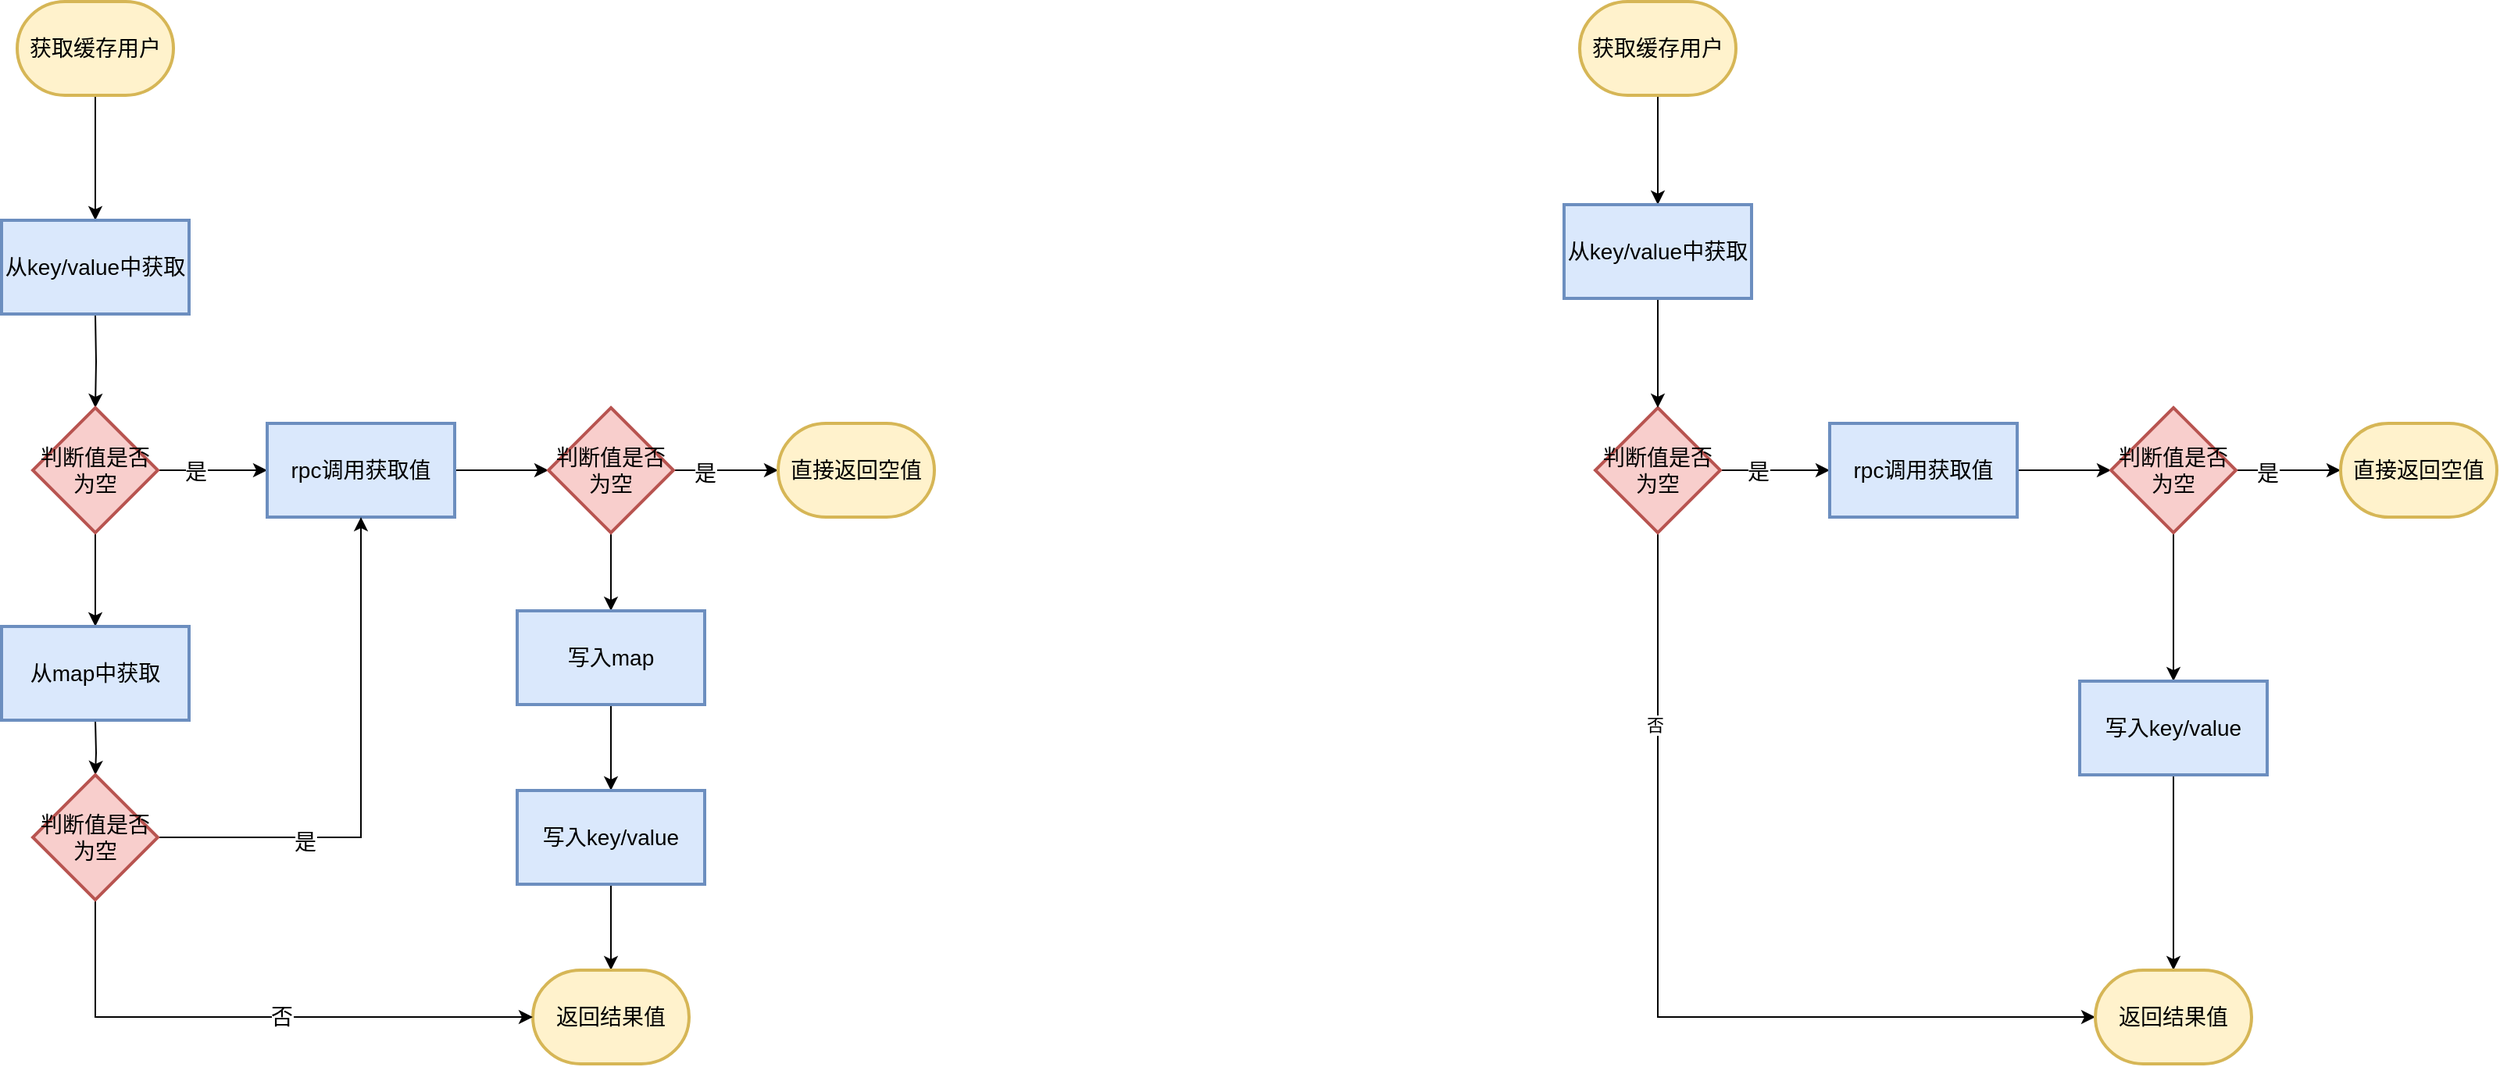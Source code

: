 <mxfile version="21.0.2" type="github" pages="2">
  <diagram id="kLts_IBcZ2HpCh8pD45_" name="第 1 页">
    <mxGraphModel dx="1242" dy="796" grid="1" gridSize="10" guides="1" tooltips="1" connect="1" arrows="1" fold="1" page="1" pageScale="1" pageWidth="827" pageHeight="1169" math="0" shadow="0">
      <root>
        <mxCell id="0" />
        <mxCell id="1" parent="0" />
        <mxCell id="J-Pv7_Vkf3YSL0h_WbMz-5" value="" style="edgeStyle=orthogonalEdgeStyle;rounded=0;orthogonalLoop=1;jettySize=auto;html=1;fontSize=14;" parent="1" source="J-Pv7_Vkf3YSL0h_WbMz-3" edge="1">
          <mxGeometry relative="1" as="geometry">
            <mxPoint x="390" y="220" as="targetPoint" />
          </mxGeometry>
        </mxCell>
        <mxCell id="J-Pv7_Vkf3YSL0h_WbMz-3" value="获取缓存用户" style="strokeWidth=2;html=1;shape=mxgraph.flowchart.terminator;whiteSpace=wrap;fontSize=14;fillColor=#fff2cc;strokeColor=#d6b656;" parent="1" vertex="1">
          <mxGeometry x="340" y="80" width="100" height="60" as="geometry" />
        </mxCell>
        <mxCell id="J-Pv7_Vkf3YSL0h_WbMz-10" style="edgeStyle=orthogonalEdgeStyle;rounded=0;orthogonalLoop=1;jettySize=auto;html=1;fontSize=14;" parent="1" target="J-Pv7_Vkf3YSL0h_WbMz-6" edge="1">
          <mxGeometry relative="1" as="geometry">
            <mxPoint x="390" y="280" as="sourcePoint" />
          </mxGeometry>
        </mxCell>
        <mxCell id="J-Pv7_Vkf3YSL0h_WbMz-8" value="" style="edgeStyle=orthogonalEdgeStyle;rounded=0;orthogonalLoop=1;jettySize=auto;html=1;fontSize=14;" parent="1" source="J-Pv7_Vkf3YSL0h_WbMz-6" target="J-Pv7_Vkf3YSL0h_WbMz-7" edge="1">
          <mxGeometry relative="1" as="geometry" />
        </mxCell>
        <mxCell id="J-Pv7_Vkf3YSL0h_WbMz-9" value="是" style="edgeLabel;html=1;align=center;verticalAlign=middle;resizable=0;points=[];fontSize=14;" parent="J-Pv7_Vkf3YSL0h_WbMz-8" vertex="1" connectable="0">
          <mxGeometry x="-0.333" relative="1" as="geometry">
            <mxPoint y="1" as="offset" />
          </mxGeometry>
        </mxCell>
        <mxCell id="J-Pv7_Vkf3YSL0h_WbMz-24" style="edgeStyle=orthogonalEdgeStyle;rounded=0;orthogonalLoop=1;jettySize=auto;html=1;entryX=0.5;entryY=0;entryDx=0;entryDy=0;fontSize=14;" parent="1" source="J-Pv7_Vkf3YSL0h_WbMz-6" edge="1">
          <mxGeometry relative="1" as="geometry">
            <mxPoint x="390" y="480" as="targetPoint" />
          </mxGeometry>
        </mxCell>
        <mxCell id="J-Pv7_Vkf3YSL0h_WbMz-6" value="判断值是否为空" style="rhombus;whiteSpace=wrap;html=1;strokeWidth=2;fontSize=14;fillColor=#f8cecc;strokeColor=#b85450;" parent="1" vertex="1">
          <mxGeometry x="350" y="340" width="80" height="80" as="geometry" />
        </mxCell>
        <mxCell id="J-Pv7_Vkf3YSL0h_WbMz-12" style="edgeStyle=orthogonalEdgeStyle;rounded=0;orthogonalLoop=1;jettySize=auto;html=1;entryX=0;entryY=0.5;entryDx=0;entryDy=0;fontSize=14;" parent="1" source="J-Pv7_Vkf3YSL0h_WbMz-7" target="J-Pv7_Vkf3YSL0h_WbMz-11" edge="1">
          <mxGeometry relative="1" as="geometry" />
        </mxCell>
        <mxCell id="J-Pv7_Vkf3YSL0h_WbMz-7" value="rpc调用获取值" style="whiteSpace=wrap;html=1;strokeWidth=2;fontSize=14;fillColor=#dae8fc;strokeColor=#6c8ebf;" parent="1" vertex="1">
          <mxGeometry x="500" y="350" width="120" height="60" as="geometry" />
        </mxCell>
        <mxCell id="J-Pv7_Vkf3YSL0h_WbMz-14" value="" style="edgeStyle=orthogonalEdgeStyle;rounded=0;orthogonalLoop=1;jettySize=auto;html=1;fontSize=14;" parent="1" source="J-Pv7_Vkf3YSL0h_WbMz-11" target="J-Pv7_Vkf3YSL0h_WbMz-16" edge="1">
          <mxGeometry relative="1" as="geometry">
            <mxPoint x="820" y="380" as="targetPoint" />
          </mxGeometry>
        </mxCell>
        <mxCell id="J-Pv7_Vkf3YSL0h_WbMz-15" value="是" style="edgeLabel;html=1;align=center;verticalAlign=middle;resizable=0;points=[];fontSize=14;" parent="J-Pv7_Vkf3YSL0h_WbMz-14" vertex="1" connectable="0">
          <mxGeometry x="-0.4" y="-1" relative="1" as="geometry">
            <mxPoint y="1" as="offset" />
          </mxGeometry>
        </mxCell>
        <mxCell id="J-Pv7_Vkf3YSL0h_WbMz-18" value="" style="edgeStyle=orthogonalEdgeStyle;rounded=0;orthogonalLoop=1;jettySize=auto;html=1;fontSize=14;" parent="1" source="J-Pv7_Vkf3YSL0h_WbMz-11" target="J-Pv7_Vkf3YSL0h_WbMz-17" edge="1">
          <mxGeometry relative="1" as="geometry" />
        </mxCell>
        <mxCell id="J-Pv7_Vkf3YSL0h_WbMz-11" value="判断值是否为空" style="rhombus;whiteSpace=wrap;html=1;strokeWidth=2;fontSize=14;fillColor=#f8cecc;strokeColor=#b85450;" parent="1" vertex="1">
          <mxGeometry x="680" y="340" width="80" height="80" as="geometry" />
        </mxCell>
        <mxCell id="J-Pv7_Vkf3YSL0h_WbMz-16" value="直接返回空值" style="strokeWidth=2;html=1;shape=mxgraph.flowchart.terminator;whiteSpace=wrap;fontSize=14;fillColor=#fff2cc;strokeColor=#d6b656;" parent="1" vertex="1">
          <mxGeometry x="827" y="350" width="100" height="60" as="geometry" />
        </mxCell>
        <mxCell id="J-Pv7_Vkf3YSL0h_WbMz-20" value="" style="edgeStyle=orthogonalEdgeStyle;rounded=0;orthogonalLoop=1;jettySize=auto;html=1;fontSize=14;" parent="1" source="J-Pv7_Vkf3YSL0h_WbMz-17" target="J-Pv7_Vkf3YSL0h_WbMz-19" edge="1">
          <mxGeometry relative="1" as="geometry" />
        </mxCell>
        <mxCell id="J-Pv7_Vkf3YSL0h_WbMz-17" value="写入map" style="whiteSpace=wrap;html=1;strokeWidth=2;fontSize=14;fillColor=#dae8fc;strokeColor=#6c8ebf;" parent="1" vertex="1">
          <mxGeometry x="660" y="470" width="120" height="60" as="geometry" />
        </mxCell>
        <mxCell id="J-Pv7_Vkf3YSL0h_WbMz-22" style="edgeStyle=orthogonalEdgeStyle;rounded=0;orthogonalLoop=1;jettySize=auto;html=1;fontSize=14;" parent="1" source="J-Pv7_Vkf3YSL0h_WbMz-19" target="J-Pv7_Vkf3YSL0h_WbMz-21" edge="1">
          <mxGeometry relative="1" as="geometry" />
        </mxCell>
        <mxCell id="J-Pv7_Vkf3YSL0h_WbMz-19" value="写入key/value" style="whiteSpace=wrap;html=1;strokeWidth=2;fontSize=14;fillColor=#dae8fc;strokeColor=#6c8ebf;" parent="1" vertex="1">
          <mxGeometry x="660" y="585" width="120" height="60" as="geometry" />
        </mxCell>
        <mxCell id="J-Pv7_Vkf3YSL0h_WbMz-21" value="返回结果值" style="strokeWidth=2;html=1;shape=mxgraph.flowchart.terminator;whiteSpace=wrap;fontSize=14;fillColor=#fff2cc;strokeColor=#d6b656;" parent="1" vertex="1">
          <mxGeometry x="670" y="700" width="100" height="60" as="geometry" />
        </mxCell>
        <mxCell id="J-Pv7_Vkf3YSL0h_WbMz-26" style="edgeStyle=orthogonalEdgeStyle;rounded=0;orthogonalLoop=1;jettySize=auto;html=1;fontSize=14;" parent="1" target="J-Pv7_Vkf3YSL0h_WbMz-25" edge="1">
          <mxGeometry relative="1" as="geometry">
            <mxPoint x="390" y="540" as="sourcePoint" />
          </mxGeometry>
        </mxCell>
        <mxCell id="J-Pv7_Vkf3YSL0h_WbMz-27" style="edgeStyle=orthogonalEdgeStyle;rounded=0;orthogonalLoop=1;jettySize=auto;html=1;fontSize=14;" parent="1" source="J-Pv7_Vkf3YSL0h_WbMz-25" target="J-Pv7_Vkf3YSL0h_WbMz-7" edge="1">
          <mxGeometry relative="1" as="geometry" />
        </mxCell>
        <mxCell id="J-Pv7_Vkf3YSL0h_WbMz-28" value="是" style="edgeLabel;html=1;align=center;verticalAlign=middle;resizable=0;points=[];fontSize=14;" parent="J-Pv7_Vkf3YSL0h_WbMz-27" vertex="1" connectable="0">
          <mxGeometry x="-0.439" y="-2" relative="1" as="geometry">
            <mxPoint y="1" as="offset" />
          </mxGeometry>
        </mxCell>
        <mxCell id="J-Pv7_Vkf3YSL0h_WbMz-29" style="edgeStyle=orthogonalEdgeStyle;rounded=0;orthogonalLoop=1;jettySize=auto;html=1;entryX=0;entryY=0.5;entryDx=0;entryDy=0;entryPerimeter=0;fontSize=14;" parent="1" source="J-Pv7_Vkf3YSL0h_WbMz-25" target="J-Pv7_Vkf3YSL0h_WbMz-21" edge="1">
          <mxGeometry relative="1" as="geometry">
            <Array as="points">
              <mxPoint x="390" y="730" />
            </Array>
          </mxGeometry>
        </mxCell>
        <mxCell id="J-Pv7_Vkf3YSL0h_WbMz-30" value="否" style="edgeLabel;html=1;align=center;verticalAlign=middle;resizable=0;points=[];fontSize=14;" parent="J-Pv7_Vkf3YSL0h_WbMz-29" vertex="1" connectable="0">
          <mxGeometry x="0.093" y="1" relative="1" as="geometry">
            <mxPoint y="1" as="offset" />
          </mxGeometry>
        </mxCell>
        <mxCell id="J-Pv7_Vkf3YSL0h_WbMz-25" value="判断值是否为空" style="rhombus;whiteSpace=wrap;html=1;strokeWidth=2;fontSize=14;fillColor=#f8cecc;strokeColor=#b85450;" parent="1" vertex="1">
          <mxGeometry x="350" y="575" width="80" height="80" as="geometry" />
        </mxCell>
        <mxCell id="9HgI6qFvoPJlHgenMAYy-30" style="edgeStyle=orthogonalEdgeStyle;rounded=0;orthogonalLoop=1;jettySize=auto;html=1;entryX=0.5;entryY=0;entryDx=0;entryDy=0;" parent="1" source="9HgI6qFvoPJlHgenMAYy-2" target="9HgI6qFvoPJlHgenMAYy-29" edge="1">
          <mxGeometry relative="1" as="geometry" />
        </mxCell>
        <mxCell id="9HgI6qFvoPJlHgenMAYy-2" value="获取缓存用户" style="strokeWidth=2;html=1;shape=mxgraph.flowchart.terminator;whiteSpace=wrap;fontSize=14;fillColor=#fff2cc;strokeColor=#d6b656;" parent="1" vertex="1">
          <mxGeometry x="1340" y="80" width="100" height="60" as="geometry" />
        </mxCell>
        <mxCell id="9HgI6qFvoPJlHgenMAYy-5" value="" style="edgeStyle=orthogonalEdgeStyle;rounded=0;orthogonalLoop=1;jettySize=auto;html=1;fontSize=14;" parent="1" source="9HgI6qFvoPJlHgenMAYy-8" target="9HgI6qFvoPJlHgenMAYy-10" edge="1">
          <mxGeometry relative="1" as="geometry" />
        </mxCell>
        <mxCell id="9HgI6qFvoPJlHgenMAYy-6" value="是" style="edgeLabel;html=1;align=center;verticalAlign=middle;resizable=0;points=[];fontSize=14;" parent="9HgI6qFvoPJlHgenMAYy-5" vertex="1" connectable="0">
          <mxGeometry x="-0.333" relative="1" as="geometry">
            <mxPoint y="1" as="offset" />
          </mxGeometry>
        </mxCell>
        <mxCell id="9HgI6qFvoPJlHgenMAYy-32" style="edgeStyle=orthogonalEdgeStyle;rounded=0;orthogonalLoop=1;jettySize=auto;html=1;entryX=0;entryY=0.5;entryDx=0;entryDy=0;entryPerimeter=0;" parent="1" source="9HgI6qFvoPJlHgenMAYy-8" target="9HgI6qFvoPJlHgenMAYy-20" edge="1">
          <mxGeometry relative="1" as="geometry">
            <Array as="points">
              <mxPoint x="1390" y="730" />
            </Array>
          </mxGeometry>
        </mxCell>
        <mxCell id="9HgI6qFvoPJlHgenMAYy-33" value="否" style="edgeLabel;html=1;align=center;verticalAlign=middle;resizable=0;points=[];" parent="9HgI6qFvoPJlHgenMAYy-32" vertex="1" connectable="0">
          <mxGeometry x="-0.583" y="-2" relative="1" as="geometry">
            <mxPoint as="offset" />
          </mxGeometry>
        </mxCell>
        <mxCell id="9HgI6qFvoPJlHgenMAYy-8" value="判断值是否为空" style="rhombus;whiteSpace=wrap;html=1;strokeWidth=2;fontSize=14;fillColor=#f8cecc;strokeColor=#b85450;" parent="1" vertex="1">
          <mxGeometry x="1350" y="340" width="80" height="80" as="geometry" />
        </mxCell>
        <mxCell id="9HgI6qFvoPJlHgenMAYy-9" style="edgeStyle=orthogonalEdgeStyle;rounded=0;orthogonalLoop=1;jettySize=auto;html=1;entryX=0;entryY=0.5;entryDx=0;entryDy=0;fontSize=14;" parent="1" source="9HgI6qFvoPJlHgenMAYy-10" target="9HgI6qFvoPJlHgenMAYy-14" edge="1">
          <mxGeometry relative="1" as="geometry" />
        </mxCell>
        <mxCell id="9HgI6qFvoPJlHgenMAYy-10" value="rpc调用获取值" style="whiteSpace=wrap;html=1;strokeWidth=2;fontSize=14;fillColor=#dae8fc;strokeColor=#6c8ebf;" parent="1" vertex="1">
          <mxGeometry x="1500" y="350" width="120" height="60" as="geometry" />
        </mxCell>
        <mxCell id="9HgI6qFvoPJlHgenMAYy-11" value="" style="edgeStyle=orthogonalEdgeStyle;rounded=0;orthogonalLoop=1;jettySize=auto;html=1;fontSize=14;" parent="1" source="9HgI6qFvoPJlHgenMAYy-14" target="9HgI6qFvoPJlHgenMAYy-15" edge="1">
          <mxGeometry relative="1" as="geometry">
            <mxPoint x="1820" y="380" as="targetPoint" />
          </mxGeometry>
        </mxCell>
        <mxCell id="9HgI6qFvoPJlHgenMAYy-12" value="是" style="edgeLabel;html=1;align=center;verticalAlign=middle;resizable=0;points=[];fontSize=14;" parent="9HgI6qFvoPJlHgenMAYy-11" vertex="1" connectable="0">
          <mxGeometry x="-0.4" y="-1" relative="1" as="geometry">
            <mxPoint y="1" as="offset" />
          </mxGeometry>
        </mxCell>
        <mxCell id="9HgI6qFvoPJlHgenMAYy-28" style="edgeStyle=orthogonalEdgeStyle;rounded=0;orthogonalLoop=1;jettySize=auto;html=1;" parent="1" source="9HgI6qFvoPJlHgenMAYy-14" target="9HgI6qFvoPJlHgenMAYy-19" edge="1">
          <mxGeometry relative="1" as="geometry" />
        </mxCell>
        <mxCell id="9HgI6qFvoPJlHgenMAYy-14" value="判断值是否为空" style="rhombus;whiteSpace=wrap;html=1;strokeWidth=2;fontSize=14;fillColor=#f8cecc;strokeColor=#b85450;" parent="1" vertex="1">
          <mxGeometry x="1680" y="340" width="80" height="80" as="geometry" />
        </mxCell>
        <mxCell id="9HgI6qFvoPJlHgenMAYy-15" value="直接返回空值" style="strokeWidth=2;html=1;shape=mxgraph.flowchart.terminator;whiteSpace=wrap;fontSize=14;fillColor=#fff2cc;strokeColor=#d6b656;" parent="1" vertex="1">
          <mxGeometry x="1827" y="350" width="100" height="60" as="geometry" />
        </mxCell>
        <mxCell id="9HgI6qFvoPJlHgenMAYy-18" style="edgeStyle=orthogonalEdgeStyle;rounded=0;orthogonalLoop=1;jettySize=auto;html=1;fontSize=14;" parent="1" source="9HgI6qFvoPJlHgenMAYy-19" target="9HgI6qFvoPJlHgenMAYy-20" edge="1">
          <mxGeometry relative="1" as="geometry" />
        </mxCell>
        <mxCell id="9HgI6qFvoPJlHgenMAYy-19" value="写入key/value" style="whiteSpace=wrap;html=1;strokeWidth=2;fontSize=14;fillColor=#dae8fc;strokeColor=#6c8ebf;" parent="1" vertex="1">
          <mxGeometry x="1660" y="515" width="120" height="60" as="geometry" />
        </mxCell>
        <mxCell id="9HgI6qFvoPJlHgenMAYy-20" value="返回结果值" style="strokeWidth=2;html=1;shape=mxgraph.flowchart.terminator;whiteSpace=wrap;fontSize=14;fillColor=#fff2cc;strokeColor=#d6b656;" parent="1" vertex="1">
          <mxGeometry x="1670" y="700" width="100" height="60" as="geometry" />
        </mxCell>
        <mxCell id="9HgI6qFvoPJlHgenMAYy-31" style="edgeStyle=orthogonalEdgeStyle;rounded=0;orthogonalLoop=1;jettySize=auto;html=1;entryX=0.5;entryY=0;entryDx=0;entryDy=0;" parent="1" source="9HgI6qFvoPJlHgenMAYy-29" target="9HgI6qFvoPJlHgenMAYy-8" edge="1">
          <mxGeometry relative="1" as="geometry" />
        </mxCell>
        <mxCell id="9HgI6qFvoPJlHgenMAYy-29" value="从key/value中获取" style="whiteSpace=wrap;html=1;fontSize=14;strokeWidth=2;fillColor=#dae8fc;strokeColor=#6c8ebf;" parent="1" vertex="1">
          <mxGeometry x="1330" y="210" width="120" height="60" as="geometry" />
        </mxCell>
        <mxCell id="ok6mtV5qD6ss34ugMDOo-1" value="从key/value中获取" style="whiteSpace=wrap;html=1;fontSize=14;strokeWidth=2;fillColor=#dae8fc;strokeColor=#6c8ebf;" vertex="1" parent="1">
          <mxGeometry x="330" y="220" width="120" height="60" as="geometry" />
        </mxCell>
        <mxCell id="ok6mtV5qD6ss34ugMDOo-2" value="从map中获取" style="whiteSpace=wrap;html=1;strokeWidth=2;fontSize=14;fillColor=#dae8fc;strokeColor=#6c8ebf;" vertex="1" parent="1">
          <mxGeometry x="330" y="480" width="120" height="60" as="geometry" />
        </mxCell>
      </root>
    </mxGraphModel>
  </diagram>
  <diagram id="W4eLDtdILoTf1dh7QU5O" name="第 2 页">
    <mxGraphModel dx="3311" dy="1592" grid="1" gridSize="10" guides="1" tooltips="1" connect="1" arrows="1" fold="1" page="1" pageScale="1" pageWidth="827" pageHeight="1169" math="0" shadow="0">
      <root>
        <mxCell id="0" />
        <mxCell id="1" parent="0" />
        <mxCell id="gjFY0sv2Xhiy_QmDAjjn-1" value="" style="edgeStyle=orthogonalEdgeStyle;rounded=0;orthogonalLoop=1;jettySize=auto;html=1;fontSize=14;" edge="1" parent="1" source="gjFY0sv2Xhiy_QmDAjjn-2">
          <mxGeometry relative="1" as="geometry">
            <mxPoint x="390" y="220" as="targetPoint" />
          </mxGeometry>
        </mxCell>
        <mxCell id="gjFY0sv2Xhiy_QmDAjjn-2" value="上线第一阶段" style="strokeWidth=2;html=1;shape=mxgraph.flowchart.terminator;whiteSpace=wrap;fontSize=14;fillColor=#fff2cc;strokeColor=#d6b656;" vertex="1" parent="1">
          <mxGeometry x="340" y="80" width="100" height="60" as="geometry" />
        </mxCell>
        <mxCell id="gjFY0sv2Xhiy_QmDAjjn-3" style="edgeStyle=orthogonalEdgeStyle;rounded=0;orthogonalLoop=1;jettySize=auto;html=1;fontSize=14;entryX=0.5;entryY=0;entryDx=0;entryDy=0;" edge="1" parent="1" target="gjFY0sv2Xhiy_QmDAjjn-43">
          <mxGeometry relative="1" as="geometry">
            <mxPoint x="390" y="280" as="sourcePoint" />
            <mxPoint x="390" y="340" as="targetPoint" />
          </mxGeometry>
        </mxCell>
        <mxCell id="gjFY0sv2Xhiy_QmDAjjn-29" value="" style="edgeStyle=orthogonalEdgeStyle;rounded=0;orthogonalLoop=1;jettySize=auto;html=1;" edge="1" parent="1" source="gjFY0sv2Xhiy_QmDAjjn-26" target="gjFY0sv2Xhiy_QmDAjjn-28">
          <mxGeometry relative="1" as="geometry" />
        </mxCell>
        <mxCell id="gjFY0sv2Xhiy_QmDAjjn-26" value="统一升级底层依赖包版本" style="whiteSpace=wrap;html=1;fontSize=14;strokeWidth=2;fillColor=#dae8fc;strokeColor=#6c8ebf;" vertex="1" parent="1">
          <mxGeometry x="330" y="220" width="120" height="60" as="geometry" />
        </mxCell>
        <mxCell id="gjFY0sv2Xhiy_QmDAjjn-39" style="edgeStyle=orthogonalEdgeStyle;rounded=0;orthogonalLoop=1;jettySize=auto;html=1;entryX=0;entryY=0.5;entryDx=0;entryDy=0;" edge="1" parent="1" source="gjFY0sv2Xhiy_QmDAjjn-28" target="gjFY0sv2Xhiy_QmDAjjn-34">
          <mxGeometry relative="1" as="geometry" />
        </mxCell>
        <mxCell id="gjFY0sv2Xhiy_QmDAjjn-40" style="edgeStyle=orthogonalEdgeStyle;rounded=0;orthogonalLoop=1;jettySize=auto;html=1;entryX=0;entryY=0.5;entryDx=0;entryDy=0;" edge="1" parent="1" source="gjFY0sv2Xhiy_QmDAjjn-28" target="gjFY0sv2Xhiy_QmDAjjn-36">
          <mxGeometry relative="1" as="geometry" />
        </mxCell>
        <mxCell id="gjFY0sv2Xhiy_QmDAjjn-41" style="edgeStyle=orthogonalEdgeStyle;rounded=0;orthogonalLoop=1;jettySize=auto;html=1;entryX=0;entryY=0.5;entryDx=0;entryDy=0;" edge="1" parent="1" source="gjFY0sv2Xhiy_QmDAjjn-28" target="gjFY0sv2Xhiy_QmDAjjn-37">
          <mxGeometry relative="1" as="geometry" />
        </mxCell>
        <mxCell id="gjFY0sv2Xhiy_QmDAjjn-42" style="edgeStyle=orthogonalEdgeStyle;rounded=0;orthogonalLoop=1;jettySize=auto;html=1;entryX=0;entryY=0.5;entryDx=0;entryDy=0;" edge="1" parent="1" source="gjFY0sv2Xhiy_QmDAjjn-28" target="gjFY0sv2Xhiy_QmDAjjn-38">
          <mxGeometry relative="1" as="geometry" />
        </mxCell>
        <mxCell id="gjFY0sv2Xhiy_QmDAjjn-28" value="leke-app-dependencies" style="whiteSpace=wrap;html=1;fontSize=14;fillColor=#dae8fc;strokeColor=#6c8ebf;strokeWidth=2;" vertex="1" parent="1">
          <mxGeometry x="530" y="220" width="120" height="60" as="geometry" />
        </mxCell>
        <mxCell id="gjFY0sv2Xhiy_QmDAjjn-34" value="leke-core-redis" style="whiteSpace=wrap;html=1;fontSize=14;fillColor=#dae8fc;strokeColor=#6c8ebf;strokeWidth=2;" vertex="1" parent="1">
          <mxGeometry x="730" y="70" width="120" height="60" as="geometry" />
        </mxCell>
        <mxCell id="gjFY0sv2Xhiy_QmDAjjn-36" value="leke-core" style="whiteSpace=wrap;html=1;fontSize=14;fillColor=#dae8fc;strokeColor=#6c8ebf;strokeWidth=2;" vertex="1" parent="1">
          <mxGeometry x="730" y="150" width="120" height="60" as="geometry" />
        </mxCell>
        <mxCell id="gjFY0sv2Xhiy_QmDAjjn-37" value="leke-context" style="whiteSpace=wrap;html=1;fontSize=14;fillColor=#dae8fc;strokeColor=#6c8ebf;strokeWidth=2;" vertex="1" parent="1">
          <mxGeometry x="730" y="240" width="120" height="60" as="geometry" />
        </mxCell>
        <mxCell id="gjFY0sv2Xhiy_QmDAjjn-38" value="leke-model" style="whiteSpace=wrap;html=1;fontSize=14;fillColor=#dae8fc;strokeColor=#6c8ebf;strokeWidth=2;" vertex="1" parent="1">
          <mxGeometry x="730" y="340" width="120" height="60" as="geometry" />
        </mxCell>
        <mxCell id="gjFY0sv2Xhiy_QmDAjjn-55" value="" style="edgeStyle=orthogonalEdgeStyle;rounded=0;orthogonalLoop=1;jettySize=auto;html=1;" edge="1" parent="1" source="gjFY0sv2Xhiy_QmDAjjn-43" target="gjFY0sv2Xhiy_QmDAjjn-54">
          <mxGeometry relative="1" as="geometry" />
        </mxCell>
        <mxCell id="gjFY0sv2Xhiy_QmDAjjn-57" style="edgeStyle=orthogonalEdgeStyle;rounded=0;orthogonalLoop=1;jettySize=auto;html=1;entryX=0.5;entryY=0;entryDx=0;entryDy=0;" edge="1" parent="1" source="gjFY0sv2Xhiy_QmDAjjn-43" target="gjFY0sv2Xhiy_QmDAjjn-56">
          <mxGeometry relative="1" as="geometry" />
        </mxCell>
        <mxCell id="gjFY0sv2Xhiy_QmDAjjn-43" value="项目发版（优先）" style="whiteSpace=wrap;html=1;fontSize=14;strokeWidth=2;fillColor=#dae8fc;strokeColor=#6c8ebf;" vertex="1" parent="1">
          <mxGeometry x="330" y="420" width="120" height="60" as="geometry" />
        </mxCell>
        <mxCell id="gjFY0sv2Xhiy_QmDAjjn-62" style="edgeStyle=orthogonalEdgeStyle;rounded=0;orthogonalLoop=1;jettySize=auto;html=1;entryX=1;entryY=0.5;entryDx=0;entryDy=0;" edge="1" parent="1" source="gjFY0sv2Xhiy_QmDAjjn-54" target="gjFY0sv2Xhiy_QmDAjjn-58">
          <mxGeometry relative="1" as="geometry" />
        </mxCell>
        <mxCell id="gjFY0sv2Xhiy_QmDAjjn-63" style="edgeStyle=orthogonalEdgeStyle;rounded=0;orthogonalLoop=1;jettySize=auto;html=1;" edge="1" parent="1" source="gjFY0sv2Xhiy_QmDAjjn-54" target="gjFY0sv2Xhiy_QmDAjjn-60">
          <mxGeometry relative="1" as="geometry" />
        </mxCell>
        <mxCell id="gjFY0sv2Xhiy_QmDAjjn-64" style="edgeStyle=orthogonalEdgeStyle;rounded=0;orthogonalLoop=1;jettySize=auto;html=1;entryX=1;entryY=0.5;entryDx=0;entryDy=0;" edge="1" parent="1" source="gjFY0sv2Xhiy_QmDAjjn-54" target="gjFY0sv2Xhiy_QmDAjjn-61">
          <mxGeometry relative="1" as="geometry" />
        </mxCell>
        <mxCell id="gjFY0sv2Xhiy_QmDAjjn-66" style="edgeStyle=orthogonalEdgeStyle;rounded=0;orthogonalLoop=1;jettySize=auto;html=1;entryX=1;entryY=0.5;entryDx=0;entryDy=0;" edge="1" parent="1" source="gjFY0sv2Xhiy_QmDAjjn-54" target="gjFY0sv2Xhiy_QmDAjjn-65">
          <mxGeometry relative="1" as="geometry" />
        </mxCell>
        <mxCell id="gjFY0sv2Xhiy_QmDAjjn-68" style="edgeStyle=orthogonalEdgeStyle;rounded=0;orthogonalLoop=1;jettySize=auto;html=1;entryX=1;entryY=0.5;entryDx=0;entryDy=0;" edge="1" parent="1" source="gjFY0sv2Xhiy_QmDAjjn-54" target="gjFY0sv2Xhiy_QmDAjjn-67">
          <mxGeometry relative="1" as="geometry" />
        </mxCell>
        <mxCell id="gjFY0sv2Xhiy_QmDAjjn-54" value="涉及到redis写入操作优先发版" style="whiteSpace=wrap;html=1;fontSize=14;fillColor=#dae8fc;strokeColor=#6c8ebf;strokeWidth=2;" vertex="1" parent="1">
          <mxGeometry x="110" y="420" width="120" height="60" as="geometry" />
        </mxCell>
        <mxCell id="gjFY0sv2Xhiy_QmDAjjn-76" style="edgeStyle=orthogonalEdgeStyle;rounded=0;orthogonalLoop=1;jettySize=auto;html=1;entryX=0;entryY=0.5;entryDx=0;entryDy=0;" edge="1" parent="1" source="gjFY0sv2Xhiy_QmDAjjn-56" target="gjFY0sv2Xhiy_QmDAjjn-69">
          <mxGeometry relative="1" as="geometry" />
        </mxCell>
        <mxCell id="gjFY0sv2Xhiy_QmDAjjn-77" style="edgeStyle=orthogonalEdgeStyle;rounded=0;orthogonalLoop=1;jettySize=auto;html=1;entryX=0;entryY=0.5;entryDx=0;entryDy=0;" edge="1" parent="1" source="gjFY0sv2Xhiy_QmDAjjn-56" target="gjFY0sv2Xhiy_QmDAjjn-71">
          <mxGeometry relative="1" as="geometry" />
        </mxCell>
        <mxCell id="gjFY0sv2Xhiy_QmDAjjn-78" style="edgeStyle=orthogonalEdgeStyle;rounded=0;orthogonalLoop=1;jettySize=auto;html=1;entryX=0;entryY=0.5;entryDx=0;entryDy=0;" edge="1" parent="1" source="gjFY0sv2Xhiy_QmDAjjn-56" target="gjFY0sv2Xhiy_QmDAjjn-72">
          <mxGeometry relative="1" as="geometry" />
        </mxCell>
        <mxCell id="gjFY0sv2Xhiy_QmDAjjn-79" style="edgeStyle=orthogonalEdgeStyle;rounded=0;orthogonalLoop=1;jettySize=auto;html=1;entryX=0;entryY=0.5;entryDx=0;entryDy=0;" edge="1" parent="1" source="gjFY0sv2Xhiy_QmDAjjn-56" target="gjFY0sv2Xhiy_QmDAjjn-74">
          <mxGeometry relative="1" as="geometry" />
        </mxCell>
        <mxCell id="gjFY0sv2Xhiy_QmDAjjn-80" style="edgeStyle=orthogonalEdgeStyle;rounded=0;orthogonalLoop=1;jettySize=auto;html=1;entryX=0;entryY=0.5;entryDx=0;entryDy=0;" edge="1" parent="1" source="gjFY0sv2Xhiy_QmDAjjn-56" target="gjFY0sv2Xhiy_QmDAjjn-75">
          <mxGeometry relative="1" as="geometry" />
        </mxCell>
        <mxCell id="gjFY0sv2Xhiy_QmDAjjn-82" style="edgeStyle=orthogonalEdgeStyle;rounded=0;orthogonalLoop=1;jettySize=auto;html=1;entryX=0.5;entryY=0;entryDx=0;entryDy=0;" edge="1" parent="1" source="gjFY0sv2Xhiy_QmDAjjn-56" target="gjFY0sv2Xhiy_QmDAjjn-81">
          <mxGeometry relative="1" as="geometry" />
        </mxCell>
        <mxCell id="gjFY0sv2Xhiy_QmDAjjn-56" value="其他项目可选择其他时间发版" style="whiteSpace=wrap;html=1;fontSize=14;strokeWidth=2;fillColor=#dae8fc;strokeColor=#6c8ebf;" vertex="1" parent="1">
          <mxGeometry x="330" y="610" width="120" height="60" as="geometry" />
        </mxCell>
        <mxCell id="gjFY0sv2Xhiy_QmDAjjn-58" value="leke-tutor" style="whiteSpace=wrap;html=1;fontSize=14;fillColor=#dae8fc;strokeColor=#6c8ebf;strokeWidth=2;" vertex="1" parent="1">
          <mxGeometry x="-90" y="310" width="120" height="60" as="geometry" />
        </mxCell>
        <mxCell id="gjFY0sv2Xhiy_QmDAjjn-60" value="leke-home" style="whiteSpace=wrap;html=1;fontSize=14;fillColor=#dae8fc;strokeColor=#6c8ebf;strokeWidth=2;" vertex="1" parent="1">
          <mxGeometry x="-90" y="420" width="120" height="60" as="geometry" />
        </mxCell>
        <mxCell id="gjFY0sv2Xhiy_QmDAjjn-61" value="leke-incentive" style="whiteSpace=wrap;html=1;fontSize=14;fillColor=#dae8fc;strokeColor=#6c8ebf;strokeWidth=2;" vertex="1" parent="1">
          <mxGeometry x="-90" y="525" width="120" height="60" as="geometry" />
        </mxCell>
        <mxCell id="gjFY0sv2Xhiy_QmDAjjn-65" value="leke-lesson" style="whiteSpace=wrap;html=1;fontSize=14;fillColor=#dae8fc;strokeColor=#6c8ebf;strokeWidth=2;" vertex="1" parent="1">
          <mxGeometry x="-90" y="640" width="120" height="60" as="geometry" />
        </mxCell>
        <mxCell id="gjFY0sv2Xhiy_QmDAjjn-67" value="leke-user" style="whiteSpace=wrap;html=1;fontSize=14;fillColor=#dae8fc;strokeColor=#6c8ebf;strokeWidth=2;" vertex="1" parent="1">
          <mxGeometry x="-90" y="750" width="120" height="60" as="geometry" />
        </mxCell>
        <mxCell id="gjFY0sv2Xhiy_QmDAjjn-69" value="leke-evaluation" style="whiteSpace=wrap;html=1;fontSize=14;fillColor=#dae8fc;strokeColor=#6c8ebf;strokeWidth=2;" vertex="1" parent="1">
          <mxGeometry x="540" y="450" width="120" height="60" as="geometry" />
        </mxCell>
        <mxCell id="gjFY0sv2Xhiy_QmDAjjn-71" value="leke-course" style="whiteSpace=wrap;html=1;fontSize=14;fillColor=#dae8fc;strokeColor=#6c8ebf;strokeWidth=2;" vertex="1" parent="1">
          <mxGeometry x="540" y="540" width="120" height="60" as="geometry" />
        </mxCell>
        <mxCell id="gjFY0sv2Xhiy_QmDAjjn-72" value="leke-resource" style="whiteSpace=wrap;html=1;fontSize=14;fillColor=#dae8fc;strokeColor=#6c8ebf;strokeWidth=2;" vertex="1" parent="1">
          <mxGeometry x="540" y="640" width="120" height="60" as="geometry" />
        </mxCell>
        <mxCell id="gjFY0sv2Xhiy_QmDAjjn-74" value="leke-notice" style="whiteSpace=wrap;html=1;fontSize=14;fillColor=#dae8fc;strokeColor=#6c8ebf;strokeWidth=2;" vertex="1" parent="1">
          <mxGeometry x="540" y="730" width="120" height="60" as="geometry" />
        </mxCell>
        <mxCell id="gjFY0sv2Xhiy_QmDAjjn-75" value="leke-resource" style="whiteSpace=wrap;html=1;fontSize=14;fillColor=#dae8fc;strokeColor=#6c8ebf;strokeWidth=2;" vertex="1" parent="1">
          <mxGeometry x="540" y="830" width="120" height="60" as="geometry" />
        </mxCell>
        <mxCell id="gjFY0sv2Xhiy_QmDAjjn-86" value="" style="edgeStyle=orthogonalEdgeStyle;rounded=0;orthogonalLoop=1;jettySize=auto;html=1;" edge="1" parent="1" source="gjFY0sv2Xhiy_QmDAjjn-81" target="gjFY0sv2Xhiy_QmDAjjn-85">
          <mxGeometry relative="1" as="geometry" />
        </mxCell>
        <mxCell id="gjFY0sv2Xhiy_QmDAjjn-88" style="edgeStyle=orthogonalEdgeStyle;rounded=0;orthogonalLoop=1;jettySize=auto;html=1;entryX=1;entryY=0.5;entryDx=0;entryDy=0;" edge="1" parent="1" source="gjFY0sv2Xhiy_QmDAjjn-81" target="gjFY0sv2Xhiy_QmDAjjn-83">
          <mxGeometry relative="1" as="geometry" />
        </mxCell>
        <mxCell id="gjFY0sv2Xhiy_QmDAjjn-89" style="edgeStyle=orthogonalEdgeStyle;rounded=0;orthogonalLoop=1;jettySize=auto;html=1;entryX=1;entryY=0.5;entryDx=0;entryDy=0;" edge="1" parent="1" source="gjFY0sv2Xhiy_QmDAjjn-81" target="gjFY0sv2Xhiy_QmDAjjn-87">
          <mxGeometry relative="1" as="geometry" />
        </mxCell>
        <mxCell id="gjFY0sv2Xhiy_QmDAjjn-91" style="edgeStyle=orthogonalEdgeStyle;rounded=0;orthogonalLoop=1;jettySize=auto;html=1;" edge="1" parent="1" source="gjFY0sv2Xhiy_QmDAjjn-81" target="gjFY0sv2Xhiy_QmDAjjn-90">
          <mxGeometry relative="1" as="geometry" />
        </mxCell>
        <mxCell id="gjFY0sv2Xhiy_QmDAjjn-81" value="map数据同步到string" style="whiteSpace=wrap;html=1;fontSize=14;strokeWidth=2;fillColor=#dae8fc;strokeColor=#6c8ebf;" vertex="1" parent="1">
          <mxGeometry x="330" y="970" width="120" height="60" as="geometry" />
        </mxCell>
        <mxCell id="gjFY0sv2Xhiy_QmDAjjn-83" value="同步userBase" style="whiteSpace=wrap;html=1;fontSize=14;fillColor=#dae8fc;strokeColor=#6c8ebf;strokeWidth=2;" vertex="1" parent="1">
          <mxGeometry x="120" y="880" width="120" height="60" as="geometry" />
        </mxCell>
        <mxCell id="gjFY0sv2Xhiy_QmDAjjn-85" value="同步userExtra" style="whiteSpace=wrap;html=1;fontSize=14;fillColor=#dae8fc;strokeColor=#6c8ebf;strokeWidth=2;" vertex="1" parent="1">
          <mxGeometry x="120" y="970" width="120" height="60" as="geometry" />
        </mxCell>
        <mxCell id="gjFY0sv2Xhiy_QmDAjjn-87" value="同步onlineUser" style="whiteSpace=wrap;html=1;fontSize=14;fillColor=#dae8fc;strokeColor=#6c8ebf;strokeWidth=2;" vertex="1" parent="1">
          <mxGeometry x="120" y="1070" width="120" height="60" as="geometry" />
        </mxCell>
        <mxCell id="gjFY0sv2Xhiy_QmDAjjn-93" value="" style="edgeStyle=orthogonalEdgeStyle;rounded=0;orthogonalLoop=1;jettySize=auto;html=1;" edge="1" parent="1" source="gjFY0sv2Xhiy_QmDAjjn-90" target="gjFY0sv2Xhiy_QmDAjjn-92">
          <mxGeometry relative="1" as="geometry" />
        </mxCell>
        <mxCell id="gjFY0sv2Xhiy_QmDAjjn-95" style="edgeStyle=orthogonalEdgeStyle;rounded=0;orthogonalLoop=1;jettySize=auto;html=1;" edge="1" parent="1" source="gjFY0sv2Xhiy_QmDAjjn-90" target="gjFY0sv2Xhiy_QmDAjjn-94">
          <mxGeometry relative="1" as="geometry" />
        </mxCell>
        <mxCell id="gjFY0sv2Xhiy_QmDAjjn-90" value="旧数据结构删除" style="whiteSpace=wrap;html=1;fontSize=14;strokeWidth=2;fillColor=#dae8fc;strokeColor=#6c8ebf;" vertex="1" parent="1">
          <mxGeometry x="330" y="1250" width="120" height="60" as="geometry" />
        </mxCell>
        <mxCell id="gjFY0sv2Xhiy_QmDAjjn-92" value="删除onlineUser" style="whiteSpace=wrap;html=1;fontSize=14;fillColor=#dae8fc;strokeColor=#6c8ebf;strokeWidth=2;" vertex="1" parent="1">
          <mxGeometry x="120" y="1250" width="120" height="60" as="geometry" />
        </mxCell>
        <mxCell id="gjFY0sv2Xhiy_QmDAjjn-94" value="发版完成" style="strokeWidth=2;html=1;shape=mxgraph.flowchart.terminator;whiteSpace=wrap;fontSize=14;fillColor=#fff2cc;strokeColor=#d6b656;" vertex="1" parent="1">
          <mxGeometry x="340" y="1380" width="100" height="60" as="geometry" />
        </mxCell>
        <mxCell id="gjFY0sv2Xhiy_QmDAjjn-98" value="" style="edgeStyle=orthogonalEdgeStyle;rounded=0;orthogonalLoop=1;jettySize=auto;html=1;entryX=0.5;entryY=0;entryDx=0;entryDy=0;" edge="1" parent="1" source="gjFY0sv2Xhiy_QmDAjjn-96" target="gjFY0sv2Xhiy_QmDAjjn-99">
          <mxGeometry relative="1" as="geometry">
            <mxPoint x="1310" y="220" as="targetPoint" />
          </mxGeometry>
        </mxCell>
        <mxCell id="gjFY0sv2Xhiy_QmDAjjn-96" value="上线第二阶段" style="strokeWidth=2;html=1;shape=mxgraph.flowchart.terminator;whiteSpace=wrap;fontSize=14;fillColor=#fff2cc;strokeColor=#d6b656;" vertex="1" parent="1">
          <mxGeometry x="1260" y="80" width="100" height="60" as="geometry" />
        </mxCell>
        <mxCell id="gjFY0sv2Xhiy_QmDAjjn-101" value="" style="edgeStyle=orthogonalEdgeStyle;rounded=0;orthogonalLoop=1;jettySize=auto;html=1;" edge="1" parent="1" source="gjFY0sv2Xhiy_QmDAjjn-99" target="gjFY0sv2Xhiy_QmDAjjn-100">
          <mxGeometry relative="1" as="geometry" />
        </mxCell>
        <mxCell id="gjFY0sv2Xhiy_QmDAjjn-99" value="所有项目发版完成后" style="whiteSpace=wrap;html=1;fontSize=14;fillColor=#dae8fc;strokeColor=#6c8ebf;strokeWidth=2;" vertex="1" parent="1">
          <mxGeometry x="1250" y="210" width="120" height="60" as="geometry" />
        </mxCell>
        <mxCell id="gjFY0sv2Xhiy_QmDAjjn-103" value="" style="edgeStyle=orthogonalEdgeStyle;rounded=0;orthogonalLoop=1;jettySize=auto;html=1;" edge="1" parent="1" source="gjFY0sv2Xhiy_QmDAjjn-100" target="gjFY0sv2Xhiy_QmDAjjn-102">
          <mxGeometry relative="1" as="geometry" />
        </mxCell>
        <mxCell id="gjFY0sv2Xhiy_QmDAjjn-100" value="底层jar包移除对旧map的操作" style="whiteSpace=wrap;html=1;fontSize=14;fillColor=#dae8fc;strokeColor=#6c8ebf;strokeWidth=2;" vertex="1" parent="1">
          <mxGeometry x="1250" y="350" width="120" height="60" as="geometry" />
        </mxCell>
        <mxCell id="gjFY0sv2Xhiy_QmDAjjn-109" style="edgeStyle=orthogonalEdgeStyle;rounded=0;orthogonalLoop=1;jettySize=auto;html=1;" edge="1" parent="1" source="gjFY0sv2Xhiy_QmDAjjn-102" target="gjFY0sv2Xhiy_QmDAjjn-106">
          <mxGeometry relative="1" as="geometry" />
        </mxCell>
        <mxCell id="gjFY0sv2Xhiy_QmDAjjn-102" value="项目发版同第一阶段" style="whiteSpace=wrap;html=1;fontSize=14;fillColor=#dae8fc;strokeColor=#6c8ebf;strokeWidth=2;" vertex="1" parent="1">
          <mxGeometry x="1250" y="490" width="120" height="60" as="geometry" />
        </mxCell>
        <mxCell id="gjFY0sv2Xhiy_QmDAjjn-105" style="edgeStyle=orthogonalEdgeStyle;rounded=0;orthogonalLoop=1;jettySize=auto;html=1;" edge="1" parent="1" source="gjFY0sv2Xhiy_QmDAjjn-106" target="gjFY0sv2Xhiy_QmDAjjn-108">
          <mxGeometry relative="1" as="geometry" />
        </mxCell>
        <mxCell id="gjFY0sv2Xhiy_QmDAjjn-111" style="edgeStyle=orthogonalEdgeStyle;rounded=0;orthogonalLoop=1;jettySize=auto;html=1;entryX=1;entryY=0.5;entryDx=0;entryDy=0;" edge="1" parent="1" source="gjFY0sv2Xhiy_QmDAjjn-106" target="gjFY0sv2Xhiy_QmDAjjn-107">
          <mxGeometry relative="1" as="geometry" />
        </mxCell>
        <mxCell id="gjFY0sv2Xhiy_QmDAjjn-112" style="edgeStyle=orthogonalEdgeStyle;rounded=0;orthogonalLoop=1;jettySize=auto;html=1;entryX=1;entryY=0.5;entryDx=0;entryDy=0;" edge="1" parent="1" source="gjFY0sv2Xhiy_QmDAjjn-106" target="gjFY0sv2Xhiy_QmDAjjn-110">
          <mxGeometry relative="1" as="geometry" />
        </mxCell>
        <mxCell id="gjFY0sv2Xhiy_QmDAjjn-106" value="旧数据结构删除" style="whiteSpace=wrap;html=1;fontSize=14;strokeWidth=2;fillColor=#dae8fc;strokeColor=#6c8ebf;" vertex="1" parent="1">
          <mxGeometry x="1250" y="700" width="120" height="60" as="geometry" />
        </mxCell>
        <mxCell id="gjFY0sv2Xhiy_QmDAjjn-107" value="删除userBase" style="whiteSpace=wrap;html=1;fontSize=14;fillColor=#dae8fc;strokeColor=#6c8ebf;strokeWidth=2;" vertex="1" parent="1">
          <mxGeometry x="1040" y="630" width="120" height="60" as="geometry" />
        </mxCell>
        <mxCell id="gjFY0sv2Xhiy_QmDAjjn-108" value="发版完成" style="strokeWidth=2;html=1;shape=mxgraph.flowchart.terminator;whiteSpace=wrap;fontSize=14;fillColor=#fff2cc;strokeColor=#d6b656;" vertex="1" parent="1">
          <mxGeometry x="1260" y="830" width="100" height="60" as="geometry" />
        </mxCell>
        <mxCell id="gjFY0sv2Xhiy_QmDAjjn-110" value="删除userExtra" style="whiteSpace=wrap;html=1;fontSize=14;fillColor=#dae8fc;strokeColor=#6c8ebf;strokeWidth=2;" vertex="1" parent="1">
          <mxGeometry x="1040" y="770" width="120" height="60" as="geometry" />
        </mxCell>
      </root>
    </mxGraphModel>
  </diagram>
</mxfile>
